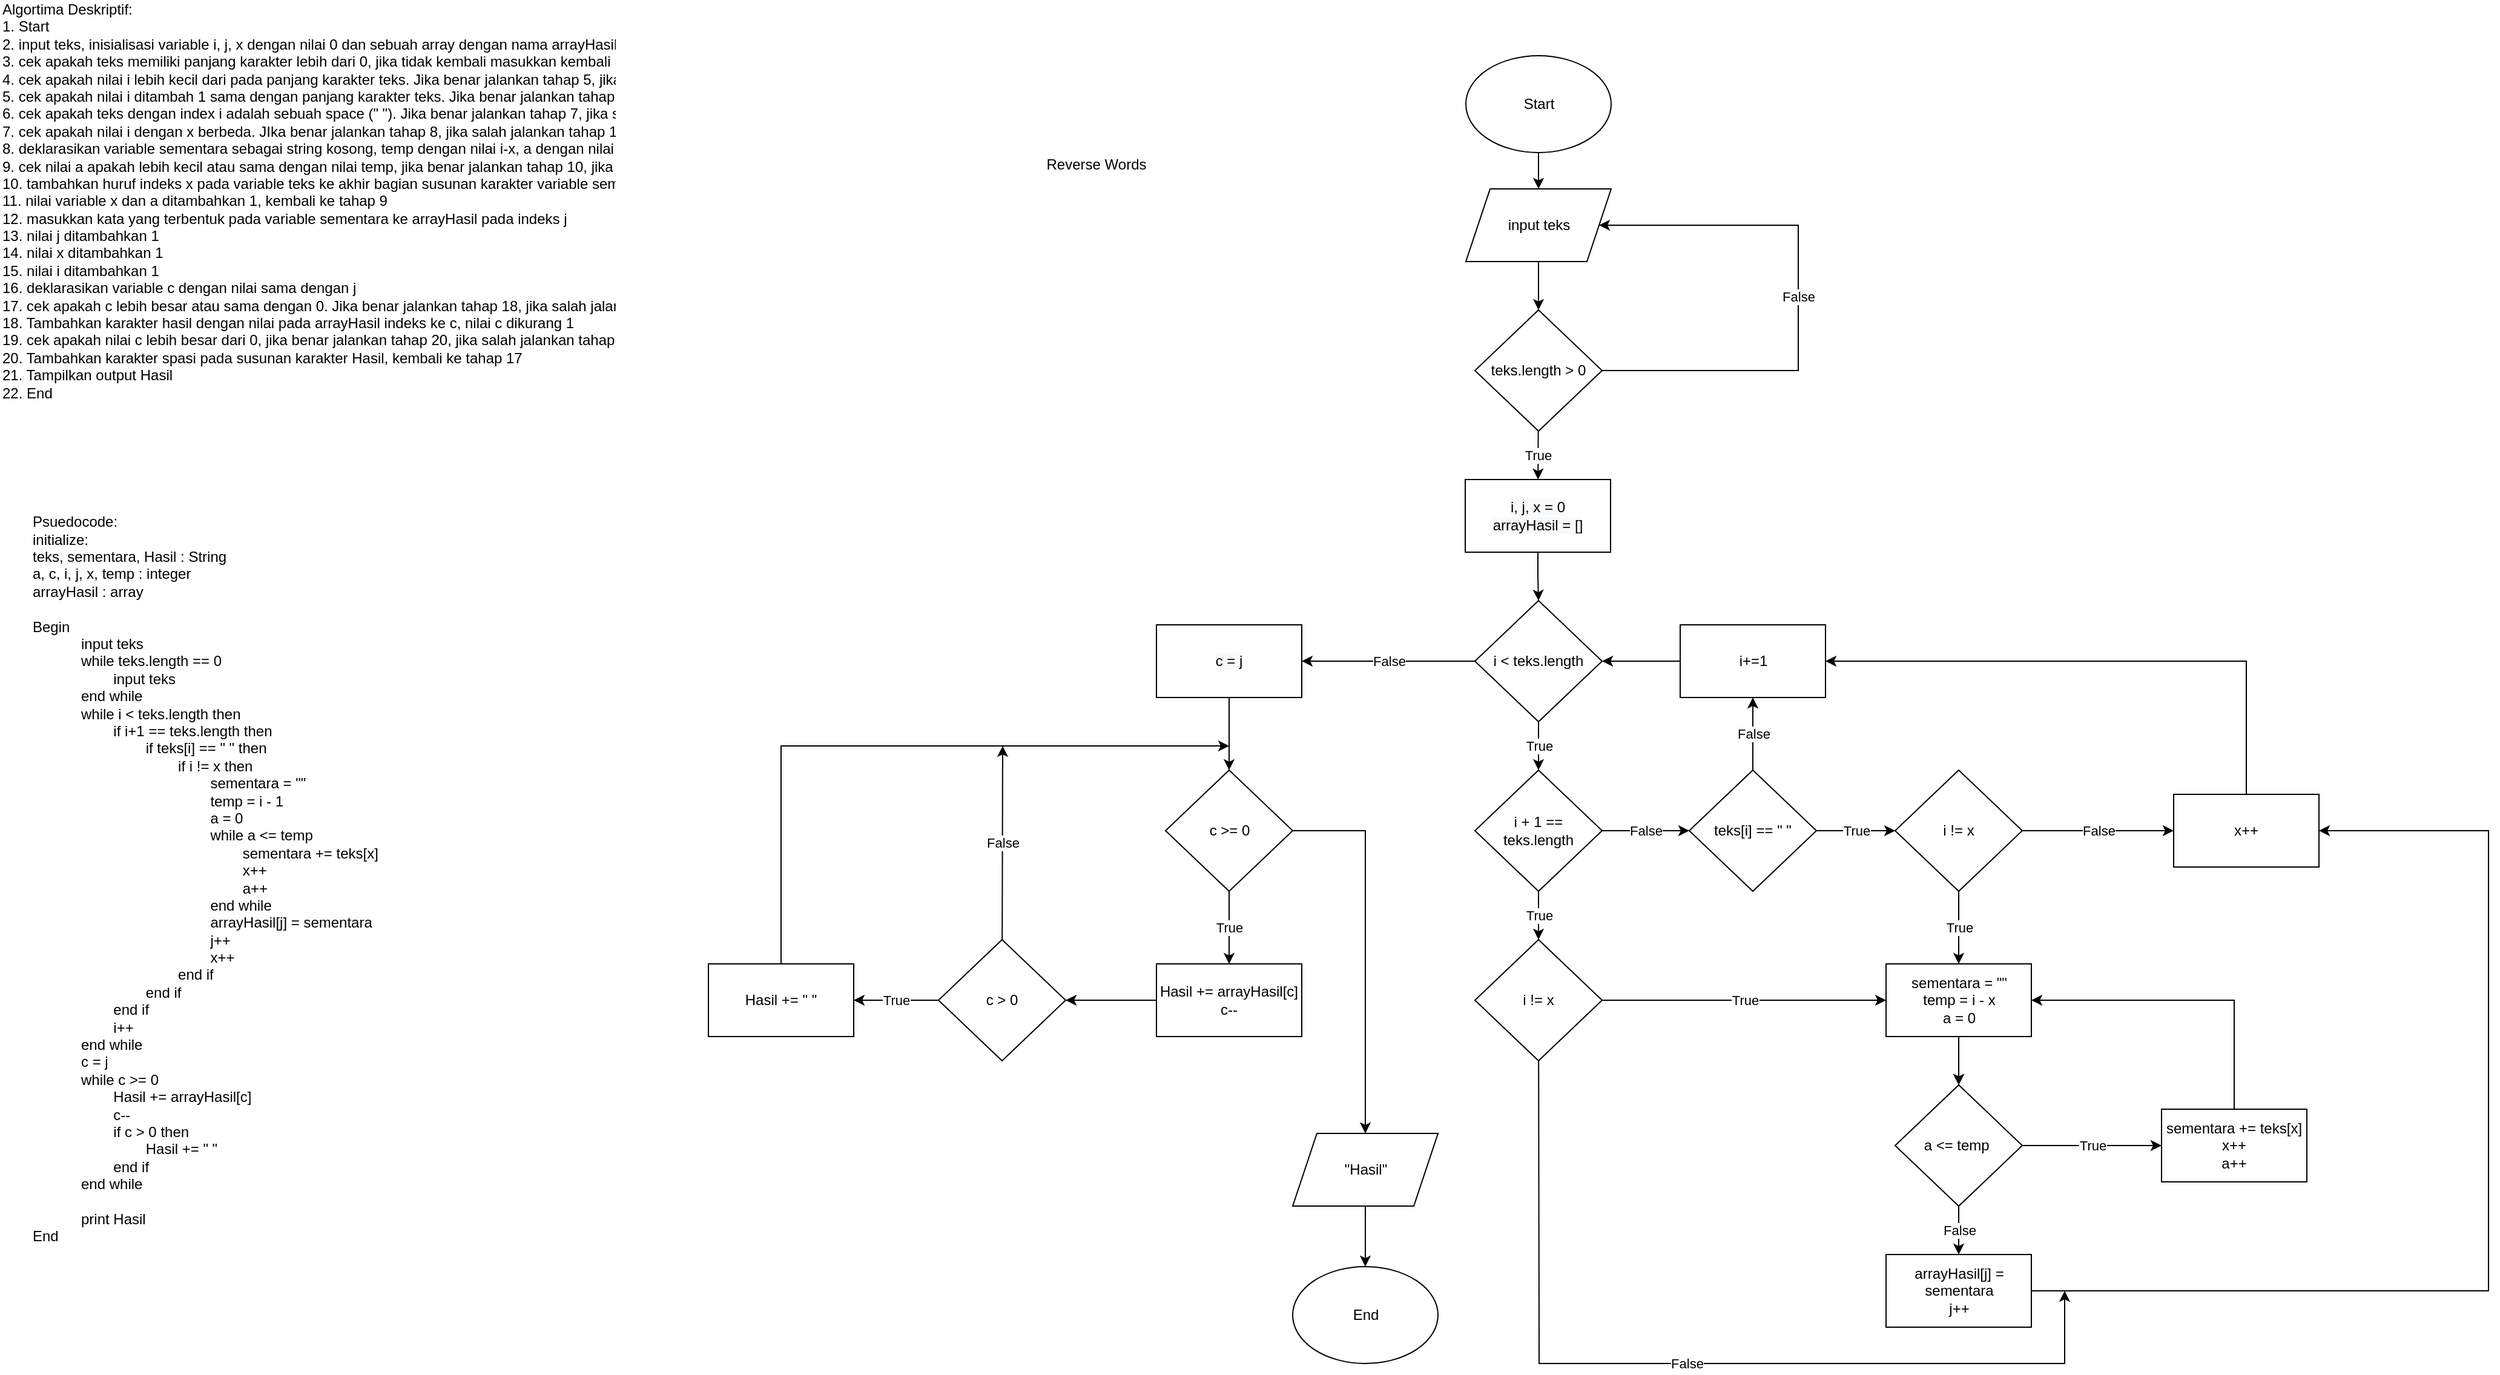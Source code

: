 <mxfile version="16.2.4" type="device" pages="2"><diagram id="q6RFdWKgdTtYHld3XWVz" name="Page-1"><mxGraphModel dx="2272" dy="1900" grid="1" gridSize="10" guides="1" tooltips="1" connect="1" arrows="1" fold="1" page="1" pageScale="1" pageWidth="850" pageHeight="1100" math="0" shadow="0"><root><mxCell id="0"/><mxCell id="1" parent="0"/><mxCell id="ZbTHUkrDrFM1w3ibSGit-1" value="Reverse Words" style="text;html=1;align=center;verticalAlign=middle;resizable=0;points=[];autosize=1;strokeColor=none;fillColor=none;" parent="1" vertex="1"><mxGeometry x="10" y="30" width="100" height="20" as="geometry"/></mxCell><mxCell id="ZbTHUkrDrFM1w3ibSGit-2" value="Start" style="ellipse;whiteSpace=wrap;html=1;" parent="1" vertex="1"><mxGeometry x="365.5" y="-50" width="120" height="80" as="geometry"/></mxCell><mxCell id="ZbTHUkrDrFM1w3ibSGit-6" style="edgeStyle=orthogonalEdgeStyle;rounded=0;orthogonalLoop=1;jettySize=auto;html=1;" parent="1" source="ZbTHUkrDrFM1w3ibSGit-3" target="ZbTHUkrDrFM1w3ibSGit-4" edge="1"><mxGeometry relative="1" as="geometry"><mxPoint x="640" y="270" as="targetPoint"/></mxGeometry></mxCell><mxCell id="ZbTHUkrDrFM1w3ibSGit-3" value="input teks&lt;br&gt;" style="shape=parallelogram;perimeter=parallelogramPerimeter;whiteSpace=wrap;html=1;fixedSize=1;" parent="1" vertex="1"><mxGeometry x="365.5" y="60" width="120" height="60" as="geometry"/></mxCell><mxCell id="ZbTHUkrDrFM1w3ibSGit-4" value="teks.length &amp;gt; 0" style="rhombus;whiteSpace=wrap;html=1;" parent="1" vertex="1"><mxGeometry x="373" y="160" width="105" height="100" as="geometry"/></mxCell><mxCell id="ZbTHUkrDrFM1w3ibSGit-5" value="False" style="endArrow=classic;html=1;rounded=0;" parent="1" source="ZbTHUkrDrFM1w3ibSGit-4" target="ZbTHUkrDrFM1w3ibSGit-3" edge="1"><mxGeometry width="50" height="50" relative="1" as="geometry"><mxPoint x="400" y="320" as="sourcePoint"/><mxPoint x="480" y="210" as="targetPoint"/><Array as="points"><mxPoint x="640" y="210"/><mxPoint x="640" y="90"/></Array></mxGeometry></mxCell><mxCell id="ZbTHUkrDrFM1w3ibSGit-7" value="" style="endArrow=classic;html=1;rounded=0;" parent="1" source="ZbTHUkrDrFM1w3ibSGit-2" target="ZbTHUkrDrFM1w3ibSGit-3" edge="1"><mxGeometry width="50" height="50" relative="1" as="geometry"><mxPoint x="400" y="320" as="sourcePoint"/><mxPoint x="450" y="270" as="targetPoint"/></mxGeometry></mxCell><mxCell id="ZbTHUkrDrFM1w3ibSGit-9" value="teks[i] == &quot; &quot;" style="rhombus;whiteSpace=wrap;html=1;" parent="1" vertex="1"><mxGeometry x="550" y="540" width="105" height="100" as="geometry"/></mxCell><mxCell id="ZbTHUkrDrFM1w3ibSGit-11" value="i != x" style="rhombus;whiteSpace=wrap;html=1;" parent="1" vertex="1"><mxGeometry x="720" y="540" width="105" height="100" as="geometry"/></mxCell><mxCell id="ZbTHUkrDrFM1w3ibSGit-12" value="i+=1" style="rounded=0;whiteSpace=wrap;html=1;" parent="1" vertex="1"><mxGeometry x="542.5" y="420" width="120" height="60" as="geometry"/></mxCell><mxCell id="ZbTHUkrDrFM1w3ibSGit-14" value="i &amp;lt; teks.length" style="rhombus;whiteSpace=wrap;html=1;" parent="1" vertex="1"><mxGeometry x="373" y="400" width="105" height="100" as="geometry"/></mxCell><mxCell id="ZbTHUkrDrFM1w3ibSGit-19" value="a &amp;lt;= temp&amp;nbsp;" style="rhombus;whiteSpace=wrap;html=1;" parent="1" vertex="1"><mxGeometry x="720" y="800" width="105" height="100" as="geometry"/></mxCell><mxCell id="ZbTHUkrDrFM1w3ibSGit-20" value="sementara += teks[x]&lt;br&gt;x++&lt;br&gt;a++" style="rounded=0;whiteSpace=wrap;html=1;" parent="1" vertex="1"><mxGeometry x="940" y="820" width="120" height="60" as="geometry"/></mxCell><mxCell id="ZbTHUkrDrFM1w3ibSGit-21" value="True" style="endArrow=classic;html=1;rounded=0;" parent="1" source="ZbTHUkrDrFM1w3ibSGit-4" target="UVTuPj2dK0TCK7LiOhX5-5" edge="1"><mxGeometry width="50" height="50" relative="1" as="geometry"><mxPoint x="400" y="800" as="sourcePoint"/><mxPoint x="430" y="450" as="targetPoint"/><Array as="points"/></mxGeometry></mxCell><mxCell id="ZbTHUkrDrFM1w3ibSGit-22" value="False" style="endArrow=classic;html=1;rounded=0;" parent="1" source="ZbTHUkrDrFM1w3ibSGit-36" target="ZbTHUkrDrFM1w3ibSGit-9" edge="1"><mxGeometry width="50" height="50" relative="1" as="geometry"><mxPoint x="400" y="600" as="sourcePoint"/><mxPoint x="450" y="550" as="targetPoint"/></mxGeometry></mxCell><mxCell id="ZbTHUkrDrFM1w3ibSGit-23" value="True" style="endArrow=classic;html=1;rounded=0;" parent="1" source="ZbTHUkrDrFM1w3ibSGit-9" target="ZbTHUkrDrFM1w3ibSGit-11" edge="1"><mxGeometry width="50" height="50" relative="1" as="geometry"><mxPoint x="400" y="600" as="sourcePoint"/><mxPoint x="450" y="550" as="targetPoint"/></mxGeometry></mxCell><mxCell id="ZbTHUkrDrFM1w3ibSGit-24" value="True" style="endArrow=classic;html=1;rounded=0;" parent="1" source="ZbTHUkrDrFM1w3ibSGit-11" target="UVTuPj2dK0TCK7LiOhX5-1" edge="1"><mxGeometry width="50" height="50" relative="1" as="geometry"><mxPoint x="400" y="600" as="sourcePoint"/><mxPoint x="772.5" y="700" as="targetPoint"/></mxGeometry></mxCell><mxCell id="ZbTHUkrDrFM1w3ibSGit-25" value="True" style="endArrow=classic;html=1;rounded=0;" parent="1" source="ZbTHUkrDrFM1w3ibSGit-19" target="ZbTHUkrDrFM1w3ibSGit-20" edge="1"><mxGeometry width="50" height="50" relative="1" as="geometry"><mxPoint x="400" y="600" as="sourcePoint"/><mxPoint x="450" y="550" as="targetPoint"/></mxGeometry></mxCell><mxCell id="ZbTHUkrDrFM1w3ibSGit-26" value="" style="endArrow=classic;html=1;rounded=0;" parent="1" target="ZbTHUkrDrFM1w3ibSGit-19" edge="1"><mxGeometry width="50" height="50" relative="1" as="geometry"><mxPoint x="772.5" y="760" as="sourcePoint"/><mxPoint x="450" y="550" as="targetPoint"/></mxGeometry></mxCell><mxCell id="ZbTHUkrDrFM1w3ibSGit-27" value="x++" style="rounded=0;whiteSpace=wrap;html=1;" parent="1" vertex="1"><mxGeometry x="950" y="560" width="120" height="60" as="geometry"/></mxCell><mxCell id="ZbTHUkrDrFM1w3ibSGit-29" value="" style="endArrow=classic;html=1;rounded=0;" parent="1" source="ZbTHUkrDrFM1w3ibSGit-20" target="UVTuPj2dK0TCK7LiOhX5-1" edge="1"><mxGeometry width="50" height="50" relative="1" as="geometry"><mxPoint x="400" y="790" as="sourcePoint"/><mxPoint x="822.5" y="730" as="targetPoint"/><Array as="points"><mxPoint x="1000" y="730"/></Array></mxGeometry></mxCell><mxCell id="ZbTHUkrDrFM1w3ibSGit-30" value="arrayHasil[j] = sementara&lt;br&gt;j++" style="rounded=0;whiteSpace=wrap;html=1;" parent="1" vertex="1"><mxGeometry x="712.5" y="940" width="120" height="60" as="geometry"/></mxCell><mxCell id="ZbTHUkrDrFM1w3ibSGit-31" value="False" style="endArrow=classic;html=1;rounded=0;" parent="1" source="ZbTHUkrDrFM1w3ibSGit-19" target="ZbTHUkrDrFM1w3ibSGit-30" edge="1"><mxGeometry width="50" height="50" relative="1" as="geometry"><mxPoint x="320" y="780" as="sourcePoint"/><mxPoint x="850" y="940" as="targetPoint"/></mxGeometry></mxCell><mxCell id="ZbTHUkrDrFM1w3ibSGit-32" value="False" style="endArrow=classic;html=1;rounded=0;" parent="1" source="ZbTHUkrDrFM1w3ibSGit-11" target="ZbTHUkrDrFM1w3ibSGit-27" edge="1"><mxGeometry width="50" height="50" relative="1" as="geometry"><mxPoint x="320" y="780" as="sourcePoint"/><mxPoint x="370" y="730" as="targetPoint"/></mxGeometry></mxCell><mxCell id="ZbTHUkrDrFM1w3ibSGit-33" value="" style="endArrow=classic;html=1;rounded=0;" parent="1" source="ZbTHUkrDrFM1w3ibSGit-30" target="ZbTHUkrDrFM1w3ibSGit-27" edge="1"><mxGeometry width="50" height="50" relative="1" as="geometry"><mxPoint x="440" y="930" as="sourcePoint"/><mxPoint x="710" y="450" as="targetPoint"/><Array as="points"><mxPoint x="1210" y="970"/><mxPoint x="1210" y="590"/></Array></mxGeometry></mxCell><mxCell id="ZbTHUkrDrFM1w3ibSGit-34" value="" style="endArrow=classic;html=1;rounded=0;" parent="1" source="ZbTHUkrDrFM1w3ibSGit-12" target="ZbTHUkrDrFM1w3ibSGit-14" edge="1"><mxGeometry width="50" height="50" relative="1" as="geometry"><mxPoint x="320" y="780" as="sourcePoint"/><mxPoint x="370" y="730" as="targetPoint"/></mxGeometry></mxCell><mxCell id="ZbTHUkrDrFM1w3ibSGit-36" value="i + 1 ==&lt;br&gt;teks.length" style="rhombus;whiteSpace=wrap;html=1;" parent="1" vertex="1"><mxGeometry x="373" y="540" width="105" height="100" as="geometry"/></mxCell><mxCell id="ZbTHUkrDrFM1w3ibSGit-37" value="True" style="endArrow=classic;html=1;rounded=0;" parent="1" source="ZbTHUkrDrFM1w3ibSGit-14" target="ZbTHUkrDrFM1w3ibSGit-36" edge="1"><mxGeometry width="50" height="50" relative="1" as="geometry"><mxPoint x="451.937" y="494.346" as="sourcePoint"/><mxPoint x="486.063" y="565.654" as="targetPoint"/></mxGeometry></mxCell><mxCell id="ZbTHUkrDrFM1w3ibSGit-38" value="i != x" style="rhombus;whiteSpace=wrap;html=1;" parent="1" vertex="1"><mxGeometry x="373" y="680" width="105" height="100" as="geometry"/></mxCell><mxCell id="ZbTHUkrDrFM1w3ibSGit-39" value="True" style="endArrow=classic;html=1;rounded=0;" parent="1" source="ZbTHUkrDrFM1w3ibSGit-36" target="ZbTHUkrDrFM1w3ibSGit-38" edge="1"><mxGeometry width="50" height="50" relative="1" as="geometry"><mxPoint x="403.16" y="649.999" as="sourcePoint"/><mxPoint x="360" y="723" as="targetPoint"/></mxGeometry></mxCell><mxCell id="ZbTHUkrDrFM1w3ibSGit-40" value="True" style="endArrow=classic;html=1;rounded=0;" parent="1" source="ZbTHUkrDrFM1w3ibSGit-38" target="UVTuPj2dK0TCK7LiOhX5-1" edge="1"><mxGeometry width="50" height="50" relative="1" as="geometry"><mxPoint x="330" y="830" as="sourcePoint"/><mxPoint x="722.5" y="730" as="targetPoint"/></mxGeometry></mxCell><mxCell id="ZbTHUkrDrFM1w3ibSGit-41" value="False" style="endArrow=classic;html=1;rounded=0;" parent="1" source="ZbTHUkrDrFM1w3ibSGit-9" target="ZbTHUkrDrFM1w3ibSGit-12" edge="1"><mxGeometry width="50" height="50" relative="1" as="geometry"><mxPoint x="410" y="750" as="sourcePoint"/><mxPoint x="460" y="700" as="targetPoint"/></mxGeometry></mxCell><mxCell id="ZbTHUkrDrFM1w3ibSGit-42" value="" style="endArrow=classic;html=1;rounded=0;" parent="1" source="ZbTHUkrDrFM1w3ibSGit-27" target="ZbTHUkrDrFM1w3ibSGit-12" edge="1"><mxGeometry width="50" height="50" relative="1" as="geometry"><mxPoint x="410" y="750" as="sourcePoint"/><mxPoint x="840" y="450" as="targetPoint"/><Array as="points"><mxPoint x="1010" y="450"/></Array></mxGeometry></mxCell><mxCell id="ZbTHUkrDrFM1w3ibSGit-43" value="False" style="endArrow=classic;html=1;rounded=0;" parent="1" source="ZbTHUkrDrFM1w3ibSGit-38" edge="1"><mxGeometry width="50" height="50" relative="1" as="geometry"><mxPoint x="410" y="750" as="sourcePoint"/><mxPoint x="860" y="970" as="targetPoint"/><Array as="points"><mxPoint x="426" y="1030"/><mxPoint x="860" y="1030"/></Array></mxGeometry></mxCell><mxCell id="ZbTHUkrDrFM1w3ibSGit-45" value="False" style="endArrow=classic;html=1;rounded=0;" parent="1" source="ZbTHUkrDrFM1w3ibSGit-14" target="UVTuPj2dK0TCK7LiOhX5-3" edge="1"><mxGeometry width="50" height="50" relative="1" as="geometry"><mxPoint x="260" y="560" as="sourcePoint"/><mxPoint x="220" y="450" as="targetPoint"/></mxGeometry></mxCell><mxCell id="ZbTHUkrDrFM1w3ibSGit-47" value="c &amp;gt;= 0" style="rhombus;whiteSpace=wrap;html=1;" parent="1" vertex="1"><mxGeometry x="117.5" y="540" width="105" height="100" as="geometry"/></mxCell><mxCell id="ZbTHUkrDrFM1w3ibSGit-48" value="Hasil += arrayHasil[c]&lt;br&gt;c--" style="rounded=0;whiteSpace=wrap;html=1;" parent="1" vertex="1"><mxGeometry x="110" y="700" width="120" height="60" as="geometry"/></mxCell><mxCell id="ZbTHUkrDrFM1w3ibSGit-50" value="c &amp;gt; 0" style="rhombus;whiteSpace=wrap;html=1;" parent="1" vertex="1"><mxGeometry x="-70" y="680" width="105" height="100" as="geometry"/></mxCell><mxCell id="ZbTHUkrDrFM1w3ibSGit-51" value="Hasil += &quot; &quot;" style="rounded=0;whiteSpace=wrap;html=1;" parent="1" vertex="1"><mxGeometry x="-260" y="700" width="120" height="60" as="geometry"/></mxCell><mxCell id="ZbTHUkrDrFM1w3ibSGit-52" value="" style="endArrow=classic;html=1;rounded=0;" parent="1" source="UVTuPj2dK0TCK7LiOhX5-3" target="ZbTHUkrDrFM1w3ibSGit-47" edge="1"><mxGeometry width="50" height="50" relative="1" as="geometry"><mxPoint x="170" y="480" as="sourcePoint"/><mxPoint x="310" y="680" as="targetPoint"/></mxGeometry></mxCell><mxCell id="ZbTHUkrDrFM1w3ibSGit-53" value="True" style="endArrow=classic;html=1;rounded=0;" parent="1" source="ZbTHUkrDrFM1w3ibSGit-47" target="ZbTHUkrDrFM1w3ibSGit-48" edge="1"><mxGeometry width="50" height="50" relative="1" as="geometry"><mxPoint x="260" y="730" as="sourcePoint"/><mxPoint x="310" y="680" as="targetPoint"/></mxGeometry></mxCell><mxCell id="ZbTHUkrDrFM1w3ibSGit-54" value="" style="endArrow=classic;html=1;rounded=0;" parent="1" source="ZbTHUkrDrFM1w3ibSGit-48" target="ZbTHUkrDrFM1w3ibSGit-50" edge="1"><mxGeometry width="50" height="50" relative="1" as="geometry"><mxPoint x="260" y="730" as="sourcePoint"/><mxPoint x="310" y="680" as="targetPoint"/></mxGeometry></mxCell><mxCell id="ZbTHUkrDrFM1w3ibSGit-55" value="True" style="endArrow=classic;html=1;rounded=0;" parent="1" source="ZbTHUkrDrFM1w3ibSGit-50" target="ZbTHUkrDrFM1w3ibSGit-51" edge="1"><mxGeometry width="50" height="50" relative="1" as="geometry"><mxPoint x="260" y="730" as="sourcePoint"/><mxPoint x="310" y="680" as="targetPoint"/></mxGeometry></mxCell><mxCell id="ZbTHUkrDrFM1w3ibSGit-56" value="" style="endArrow=classic;html=1;rounded=0;" parent="1" source="ZbTHUkrDrFM1w3ibSGit-51" edge="1"><mxGeometry width="50" height="50" relative="1" as="geometry"><mxPoint x="260" y="730" as="sourcePoint"/><mxPoint x="170" y="520" as="targetPoint"/><Array as="points"><mxPoint x="-200" y="520"/></Array></mxGeometry></mxCell><mxCell id="ZbTHUkrDrFM1w3ibSGit-57" value="False" style="endArrow=classic;html=1;rounded=0;" parent="1" source="ZbTHUkrDrFM1w3ibSGit-50" edge="1"><mxGeometry width="50" height="50" relative="1" as="geometry"><mxPoint x="260" y="730" as="sourcePoint"/><mxPoint x="-17" y="520" as="targetPoint"/></mxGeometry></mxCell><mxCell id="ZbTHUkrDrFM1w3ibSGit-58" value="&quot;Hasil&quot;" style="shape=parallelogram;perimeter=parallelogramPerimeter;whiteSpace=wrap;html=1;fixedSize=1;" parent="1" vertex="1"><mxGeometry x="222.5" y="840" width="120" height="60" as="geometry"/></mxCell><mxCell id="ZbTHUkrDrFM1w3ibSGit-59" value="End" style="ellipse;whiteSpace=wrap;html=1;" parent="1" vertex="1"><mxGeometry x="222.5" y="950" width="120" height="80" as="geometry"/></mxCell><mxCell id="ZbTHUkrDrFM1w3ibSGit-60" value="" style="endArrow=classic;html=1;rounded=0;" parent="1" source="ZbTHUkrDrFM1w3ibSGit-58" target="ZbTHUkrDrFM1w3ibSGit-59" edge="1"><mxGeometry width="50" height="50" relative="1" as="geometry"><mxPoint x="260" y="810" as="sourcePoint"/><mxPoint x="310" y="760" as="targetPoint"/></mxGeometry></mxCell><mxCell id="ZbTHUkrDrFM1w3ibSGit-61" value="" style="endArrow=classic;html=1;rounded=0;" parent="1" source="ZbTHUkrDrFM1w3ibSGit-47" target="ZbTHUkrDrFM1w3ibSGit-58" edge="1"><mxGeometry width="50" height="50" relative="1" as="geometry"><mxPoint x="265" y="590" as="sourcePoint"/><mxPoint x="352.5" y="760" as="targetPoint"/><Array as="points"><mxPoint x="282.5" y="590"/></Array></mxGeometry></mxCell><mxCell id="ZbTHUkrDrFM1w3ibSGit-62" value="Algortima Deskriptif:&lt;br&gt;1. Start&lt;br&gt;2. input teks, inisialisasi variable i, j, x dengan nilai 0 dan sebuah array dengan nama arrayHasil&lt;br&gt;3. cek apakah teks memiliki panjang karakter lebih dari 0, jika tidak kembali masukkan kembali nilai teks&lt;br&gt;4. cek apakah nilai i lebih kecil dari pada panjang karakter teks. Jika benar jalankan tahap 5, jika salah jalankan tahap 16&lt;br&gt;5. cek apakah nilai i ditambah 1 sama dengan panjang karakter teks. Jika benar jalankan tahap 6, jika salah jalankan tahap 14&lt;br&gt;6. cek apakah teks dengan index i adalah sebuah space (&quot; &quot;). Jika benar jalankan tahap 7, jika salah jalankan tahap 15&lt;br&gt;7. cek apakah nilai i dengan x berbeda. JIka benar jalankan tahap 8, jika salah jalankan tahap 14&lt;br&gt;8. deklarasikan variable sementara sebagai string kosong, temp dengan nilai i-x, a dengan nilai 0&lt;br&gt;9. cek nilai a apakah lebih kecil atau sama dengan nilai temp, jika benar jalankan tahap 10, jika salah jalankan tahap 12&lt;br&gt;10. tambahkan huruf indeks x pada variable teks ke akhir bagian susunan karakter variable sementara&lt;br&gt;11. nilai variable x dan a ditambahkan 1, kembali ke tahap 9&lt;br&gt;12. masukkan kata yang terbentuk pada variable sementara ke arrayHasil pada indeks j&lt;br&gt;13. nilai j ditambahkan 1&lt;br&gt;14. nilai x ditambahkan 1&lt;br&gt;15. nilai i ditambahkan 1&lt;br&gt;16. deklarasikan variable c dengan nilai sama dengan j&lt;br&gt;17. cek apakah c lebih besar atau sama dengan 0. Jika benar jalankan tahap 18, jika salah jalankan tahap 21&lt;br&gt;18. Tambahkan karakter hasil dengan nilai pada arrayHasil indeks ke c, nilai c dikurang 1&lt;br&gt;19. cek apakah nilai c lebih besar dari 0, jika benar jalankan tahap 20, jika salah jalankan tahap 17&lt;br&gt;20. Tambahkan karakter spasi pada susunan karakter Hasil, kembali ke tahap 17&lt;br&gt;21. Tampilkan output Hasil&lt;br&gt;22. End" style="text;html=1;align=left;verticalAlign=middle;resizable=0;points=[];autosize=1;strokeColor=none;fillColor=none;" parent="1" vertex="1"><mxGeometry x="-845" y="-95" width="690" height="330" as="geometry"/></mxCell><mxCell id="ZbTHUkrDrFM1w3ibSGit-63" value="Psuedocode:&lt;br&gt;initialize:&lt;br&gt;teks, sementara, Hasil : String&lt;br&gt;a, c, i, j, x, temp : integer&lt;br&gt;arrayHasil : array&lt;br&gt;&lt;br&gt;Begin&lt;br&gt;&lt;span&gt;&#9;&lt;/span&gt;&lt;blockquote style=&quot;margin: 0 0 0 40px ; border: none ; padding: 0px&quot;&gt;input teks&lt;br&gt;while teks.length == 0&lt;br&gt;&lt;span&gt;&lt;span style=&quot;white-space: pre&quot;&gt;&#9;&lt;/span&gt;i&lt;/span&gt;nput teks&lt;br&gt;end while&lt;/blockquote&gt;&lt;blockquote style=&quot;margin: 0 0 0 40px ; border: none ; padding: 0px&quot;&gt;while i &amp;lt; teks.length then&lt;/blockquote&gt;&lt;blockquote style=&quot;margin: 0 0 0 40px ; border: none ; padding: 0px&quot;&gt;&lt;span style=&quot;white-space: pre&quot;&gt;&#9;&lt;/span&gt;if i+1 == teks.length then&lt;br&gt;&lt;/blockquote&gt;&lt;blockquote style=&quot;margin: 0 0 0 40px ; border: none ; padding: 0px&quot;&gt;&lt;span style=&quot;white-space: pre&quot;&gt;&#9;&lt;span style=&quot;white-space: pre&quot;&gt;&#9;&lt;/span&gt;i&lt;/span&gt;f teks[i] == &quot; &quot; then&lt;/blockquote&gt;&lt;blockquote style=&quot;margin: 0 0 0 40px ; border: none ; padding: 0px&quot;&gt;&lt;span style=&quot;white-space: pre&quot;&gt;&#9;&lt;/span&gt;&lt;span style=&quot;white-space: pre&quot;&gt;&#9;&lt;span style=&quot;white-space: pre&quot;&gt;&#9;&lt;/span&gt;i&lt;/span&gt;f i != x then&lt;/blockquote&gt;&lt;blockquote style=&quot;margin: 0 0 0 40px ; border: none ; padding: 0px&quot;&gt;&lt;span style=&quot;white-space: pre&quot;&gt;&#9;&lt;/span&gt;&lt;span style=&quot;white-space: pre&quot;&gt;&#9;&lt;span style=&quot;white-space: pre&quot;&gt;&#9;&lt;span style=&quot;white-space: pre&quot;&gt;&#9;&lt;/span&gt;s&lt;/span&gt;e&lt;/span&gt;mentara = &quot;&quot;&lt;/blockquote&gt;&lt;blockquote style=&quot;margin: 0 0 0 40px ; border: none ; padding: 0px&quot;&gt;&lt;span style=&quot;white-space: pre&quot;&gt;&#9;&lt;/span&gt;&lt;span style=&quot;white-space: pre&quot;&gt;&#9;&lt;/span&gt;&lt;span style=&quot;white-space: pre&quot;&gt;&#9;&lt;/span&gt;&lt;span style=&quot;white-space: pre&quot;&gt;&#9;&lt;/span&gt;temp = i - 1&lt;br&gt;&lt;/blockquote&gt;&lt;blockquote style=&quot;margin: 0 0 0 40px ; border: none ; padding: 0px&quot;&gt;&lt;span style=&quot;white-space: pre&quot;&gt;&#9;&lt;/span&gt;&lt;span style=&quot;white-space: pre&quot;&gt;&#9;&lt;/span&gt;&lt;span style=&quot;white-space: pre&quot;&gt;&#9;&lt;/span&gt;&lt;span style=&quot;white-space: pre&quot;&gt;&#9;&lt;/span&gt;a = 0&lt;br&gt;&lt;/blockquote&gt;&lt;blockquote style=&quot;margin: 0 0 0 40px ; border: none ; padding: 0px&quot;&gt;&lt;span style=&quot;white-space: pre&quot;&gt;&#9;&lt;/span&gt;&lt;span style=&quot;white-space: pre&quot;&gt;&#9;&lt;/span&gt;&lt;span style=&quot;white-space: pre&quot;&gt;&#9;&lt;/span&gt;&lt;span style=&quot;white-space: pre&quot;&gt;&#9;&lt;/span&gt;while a &amp;lt;= temp&lt;br&gt;&lt;/blockquote&gt;&lt;blockquote style=&quot;margin: 0 0 0 40px ; border: none ; padding: 0px&quot;&gt;&lt;span style=&quot;white-space: pre&quot;&gt;&#9;&lt;/span&gt;&lt;span style=&quot;white-space: pre&quot;&gt;&#9;&lt;/span&gt;&lt;span style=&quot;white-space: pre&quot;&gt;&#9;&lt;/span&gt;&lt;span style=&quot;white-space: pre&quot;&gt;&#9;&lt;/span&gt;&lt;span style=&quot;white-space: pre&quot;&gt;&#9;&lt;/span&gt;sementara += teks[x]&lt;br&gt;&lt;/blockquote&gt;&lt;blockquote style=&quot;margin: 0 0 0 40px ; border: none ; padding: 0px&quot;&gt;&lt;span style=&quot;white-space: pre&quot;&gt;&#9;&lt;/span&gt;&lt;span style=&quot;white-space: pre&quot;&gt;&#9;&lt;/span&gt;&lt;span style=&quot;white-space: pre&quot;&gt;&#9;&lt;/span&gt;&lt;span style=&quot;white-space: pre&quot;&gt;&#9;&lt;/span&gt;&lt;span style=&quot;white-space: pre&quot;&gt;&#9;&lt;/span&gt;x++&lt;br&gt;&lt;/blockquote&gt;&lt;blockquote style=&quot;margin: 0 0 0 40px ; border: none ; padding: 0px&quot;&gt;&lt;span style=&quot;white-space: pre&quot;&gt;&#9;&lt;/span&gt;&lt;span style=&quot;white-space: pre&quot;&gt;&#9;&lt;/span&gt;&lt;span style=&quot;white-space: pre&quot;&gt;&#9;&lt;/span&gt;&lt;span style=&quot;white-space: pre&quot;&gt;&#9;&lt;/span&gt;&lt;span style=&quot;white-space: pre&quot;&gt;&#9;&lt;/span&gt;a++&lt;br&gt;&lt;/blockquote&gt;&lt;blockquote style=&quot;margin: 0 0 0 40px ; border: none ; padding: 0px&quot;&gt;&lt;span style=&quot;white-space: pre&quot;&gt;&#9;&lt;/span&gt;&lt;span style=&quot;white-space: pre&quot;&gt;&#9;&lt;/span&gt;&lt;span style=&quot;white-space: pre&quot;&gt;&#9;&lt;/span&gt;&lt;span style=&quot;white-space: pre&quot;&gt;&#9;&lt;/span&gt;end while&lt;br&gt;&lt;/blockquote&gt;&lt;blockquote style=&quot;margin: 0 0 0 40px ; border: none ; padding: 0px&quot;&gt;&lt;span style=&quot;white-space: pre&quot;&gt;&#9;&lt;/span&gt;&lt;span style=&quot;white-space: pre&quot;&gt;&#9;&lt;/span&gt;&lt;span style=&quot;white-space: pre&quot;&gt;&#9;&lt;/span&gt;&lt;span style=&quot;white-space: pre&quot;&gt;&#9;&lt;/span&gt;arrayHasil[j] = sementara&lt;br&gt;&lt;/blockquote&gt;&lt;blockquote style=&quot;margin: 0 0 0 40px ; border: none ; padding: 0px&quot;&gt;&lt;span style=&quot;white-space: pre&quot;&gt;&#9;&lt;/span&gt;&lt;span style=&quot;white-space: pre&quot;&gt;&#9;&lt;/span&gt;&lt;span style=&quot;white-space: pre&quot;&gt;&#9;&lt;/span&gt;&lt;span style=&quot;white-space: pre&quot;&gt;&#9;&lt;/span&gt;j++&lt;br&gt;&lt;/blockquote&gt;&lt;blockquote style=&quot;margin: 0 0 0 40px ; border: none ; padding: 0px&quot;&gt;&lt;span style=&quot;white-space: pre&quot;&gt;&#9;&lt;/span&gt;&lt;span style=&quot;white-space: pre&quot;&gt;&#9;&lt;/span&gt;&lt;span style=&quot;white-space: pre&quot;&gt;&#9;&lt;/span&gt;&lt;span style=&quot;white-space: pre&quot;&gt;&#9;&lt;/span&gt;x++&lt;br&gt;&lt;/blockquote&gt;&lt;blockquote style=&quot;margin: 0 0 0 40px ; border: none ; padding: 0px&quot;&gt;&lt;span style=&quot;white-space: pre&quot;&gt;&#9;&lt;/span&gt;&lt;span style=&quot;white-space: pre&quot;&gt;&#9;&lt;/span&gt;&lt;span style=&quot;white-space: pre&quot;&gt;&#9;&lt;/span&gt;end if&lt;br&gt;&lt;/blockquote&gt;&lt;blockquote style=&quot;margin: 0 0 0 40px ; border: none ; padding: 0px&quot;&gt;&lt;span style=&quot;white-space: pre&quot;&gt;&#9;&lt;/span&gt;&lt;span style=&quot;white-space: pre&quot;&gt;&#9;&lt;/span&gt;end if&lt;/blockquote&gt;&lt;blockquote style=&quot;margin: 0 0 0 40px ; border: none ; padding: 0px&quot;&gt;&lt;span style=&quot;white-space: pre&quot;&gt;&#9;&lt;/span&gt;end if&lt;/blockquote&gt;&lt;blockquote style=&quot;margin: 0 0 0 40px ; border: none ; padding: 0px&quot;&gt;&lt;span style=&quot;white-space: pre&quot;&gt;&#9;&lt;/span&gt;i++&lt;br&gt;&lt;/blockquote&gt;&lt;blockquote style=&quot;margin: 0 0 0 40px ; border: none ; padding: 0px&quot;&gt;end while&lt;/blockquote&gt;&lt;blockquote style=&quot;margin: 0 0 0 40px ; border: none ; padding: 0px&quot;&gt;c = j&lt;/blockquote&gt;&lt;blockquote style=&quot;margin: 0 0 0 40px ; border: none ; padding: 0px&quot;&gt;while c &amp;gt;= 0&lt;/blockquote&gt;&lt;blockquote style=&quot;margin: 0 0 0 40px ; border: none ; padding: 0px&quot;&gt;&lt;span style=&quot;white-space: pre&quot;&gt;&#9;&lt;/span&gt;Hasil += arrayHasil[c]&lt;br&gt;&lt;/blockquote&gt;&lt;blockquote style=&quot;margin: 0 0 0 40px ; border: none ; padding: 0px&quot;&gt;&lt;span style=&quot;white-space: pre&quot;&gt;&#9;&lt;/span&gt;c--&lt;/blockquote&gt;&lt;blockquote style=&quot;margin: 0 0 0 40px ; border: none ; padding: 0px&quot;&gt;&lt;span style=&quot;white-space: pre&quot;&gt;&#9;&lt;/span&gt;if c &amp;gt; 0 then&lt;br&gt;&lt;/blockquote&gt;&lt;blockquote style=&quot;margin: 0 0 0 40px ; border: none ; padding: 0px&quot;&gt;&lt;span style=&quot;white-space: pre&quot;&gt;&#9;&lt;span style=&quot;white-space: pre&quot;&gt;&#9;&lt;/span&gt;H&lt;/span&gt;asil += &quot; &quot;&lt;/blockquote&gt;&lt;blockquote style=&quot;margin: 0 0 0 40px ; border: none ; padding: 0px&quot;&gt;&lt;span style=&quot;white-space: pre&quot;&gt;&#9;&lt;/span&gt;end if&lt;br&gt;&lt;/blockquote&gt;&lt;blockquote style=&quot;margin: 0 0 0 40px ; border: none ; padding: 0px&quot;&gt;end while&lt;/blockquote&gt;&lt;blockquote style=&quot;margin: 0 0 0 40px ; border: none ; padding: 0px&quot;&gt;&lt;br&gt;&lt;/blockquote&gt;&lt;blockquote style=&quot;margin: 0 0 0 40px ; border: none ; padding: 0px&quot;&gt;print Hasil&lt;/blockquote&gt;End" style="text;html=1;align=left;verticalAlign=middle;resizable=0;points=[];autosize=1;strokeColor=none;fillColor=none;" parent="1" vertex="1"><mxGeometry x="-820" y="335" width="300" height="590" as="geometry"/></mxCell><mxCell id="UVTuPj2dK0TCK7LiOhX5-2" value="" style="edgeStyle=orthogonalEdgeStyle;rounded=0;orthogonalLoop=1;jettySize=auto;html=1;" edge="1" parent="1" source="UVTuPj2dK0TCK7LiOhX5-1" target="ZbTHUkrDrFM1w3ibSGit-19"><mxGeometry relative="1" as="geometry"/></mxCell><mxCell id="UVTuPj2dK0TCK7LiOhX5-1" value="&lt;span&gt;sementara = &quot;&quot;&lt;/span&gt;&lt;br&gt;&lt;span&gt;temp = i - x&lt;/span&gt;&lt;br&gt;&lt;span&gt;a = 0&lt;/span&gt;" style="rounded=0;whiteSpace=wrap;html=1;" vertex="1" parent="1"><mxGeometry x="712.5" y="700" width="120" height="60" as="geometry"/></mxCell><mxCell id="UVTuPj2dK0TCK7LiOhX5-3" value="&#10;&#10;&lt;span style=&quot;color: rgb(0, 0, 0); font-family: helvetica; font-size: 12px; font-style: normal; font-weight: 400; letter-spacing: normal; text-align: center; text-indent: 0px; text-transform: none; word-spacing: 0px; background-color: rgb(248, 249, 250); display: inline; float: none;&quot;&gt;c = j&lt;/span&gt;&#10;&#10;" style="rounded=0;whiteSpace=wrap;html=1;" vertex="1" parent="1"><mxGeometry x="110" y="420" width="120" height="60" as="geometry"/></mxCell><mxCell id="UVTuPj2dK0TCK7LiOhX5-6" style="edgeStyle=orthogonalEdgeStyle;rounded=0;orthogonalLoop=1;jettySize=auto;html=1;" edge="1" parent="1" source="UVTuPj2dK0TCK7LiOhX5-5" target="ZbTHUkrDrFM1w3ibSGit-14"><mxGeometry relative="1" as="geometry"/></mxCell><mxCell id="UVTuPj2dK0TCK7LiOhX5-5" value="&#10;&#10;&lt;span style=&quot;color: rgb(0, 0, 0); font-family: helvetica; font-size: 12px; font-style: normal; font-weight: 400; letter-spacing: normal; text-align: center; text-indent: 0px; text-transform: none; word-spacing: 0px; background-color: rgb(248, 249, 250); display: inline; float: none;&quot;&gt;i, j, x = 0&lt;/span&gt;&lt;br style=&quot;color: rgb(0, 0, 0); font-family: helvetica; font-size: 12px; font-style: normal; font-weight: 400; letter-spacing: normal; text-align: center; text-indent: 0px; text-transform: none; word-spacing: 0px; background-color: rgb(248, 249, 250);&quot;&gt;&lt;span style=&quot;color: rgb(0, 0, 0); font-family: helvetica; font-size: 12px; font-style: normal; font-weight: 400; letter-spacing: normal; text-align: center; text-indent: 0px; text-transform: none; word-spacing: 0px; background-color: rgb(248, 249, 250); display: inline; float: none;&quot;&gt;arrayHasil = []&lt;/span&gt;&#10;&#10;" style="rounded=0;whiteSpace=wrap;html=1;" vertex="1" parent="1"><mxGeometry x="365" y="300" width="120" height="60" as="geometry"/></mxCell></root></mxGraphModel></diagram><diagram id="9O7mGHopJxJi4Hlz9LH5" name="Page-2"><mxGraphModel dx="1422" dy="800" grid="1" gridSize="10" guides="1" tooltips="1" connect="1" arrows="1" fold="1" page="1" pageScale="1" pageWidth="850" pageHeight="1100" math="0" shadow="0"><root><mxCell id="wOxTtB1wmNXhyaPul4dI-0"/><mxCell id="wOxTtB1wmNXhyaPul4dI-1" parent="wOxTtB1wmNXhyaPul4dI-0"/></root></mxGraphModel></diagram></mxfile>